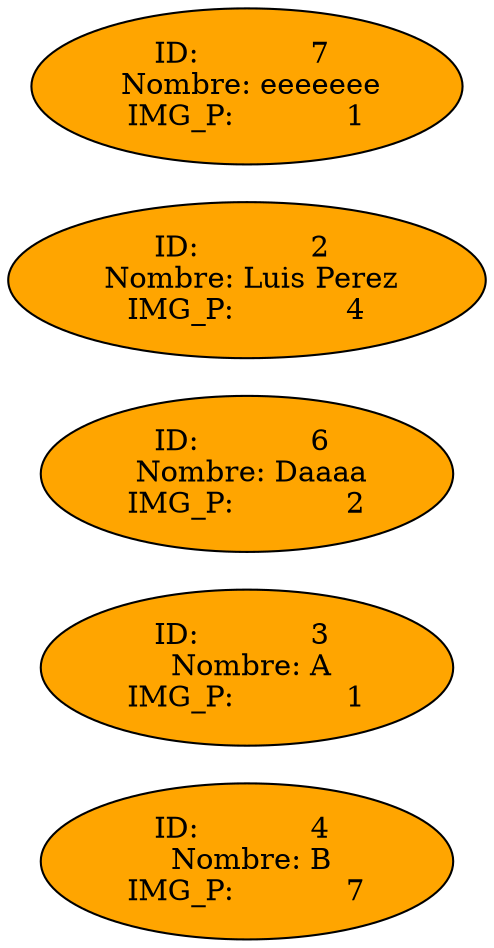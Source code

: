  digraph G {
   node [shape=ellipse];
   rankdir=LR
   graph [ bgcolor=white];
 "nodo    0"[label="ID:            4 \n Nombre: B\n IMG_P:            7 ", fillcolor=orange, style=filled];
 "nodo    1"[label="ID:            3 \n Nombre: A\n IMG_P:            1 ", fillcolor=orange, style=filled];
 "nodo    2"[label="ID:            6 \n Nombre: Daaaa\n IMG_P:            2 ", fillcolor=orange, style=filled];
 "nodo    3"[label="ID:            2 \n Nombre: Luis Perez\n IMG_P:            4 ", fillcolor=orange, style=filled];
 "nodo    4"[label="ID:            7 \n Nombre: eeeeeee\n IMG_P:            1 ", fillcolor=orange, style=filled];
 
 rankdir = LR
 }
